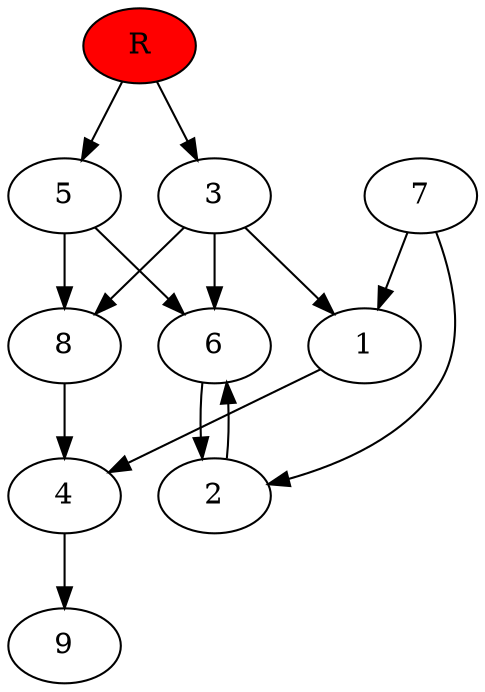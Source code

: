 digraph prb34272 {
	1
	2
	3
	4
	5
	6
	7
	8
	R [fillcolor="#ff0000" style=filled]
	1 -> 4
	2 -> 6
	3 -> 1
	3 -> 6
	3 -> 8
	4 -> 9
	5 -> 6
	5 -> 8
	6 -> 2
	7 -> 1
	7 -> 2
	8 -> 4
	R -> 3
	R -> 5
}
